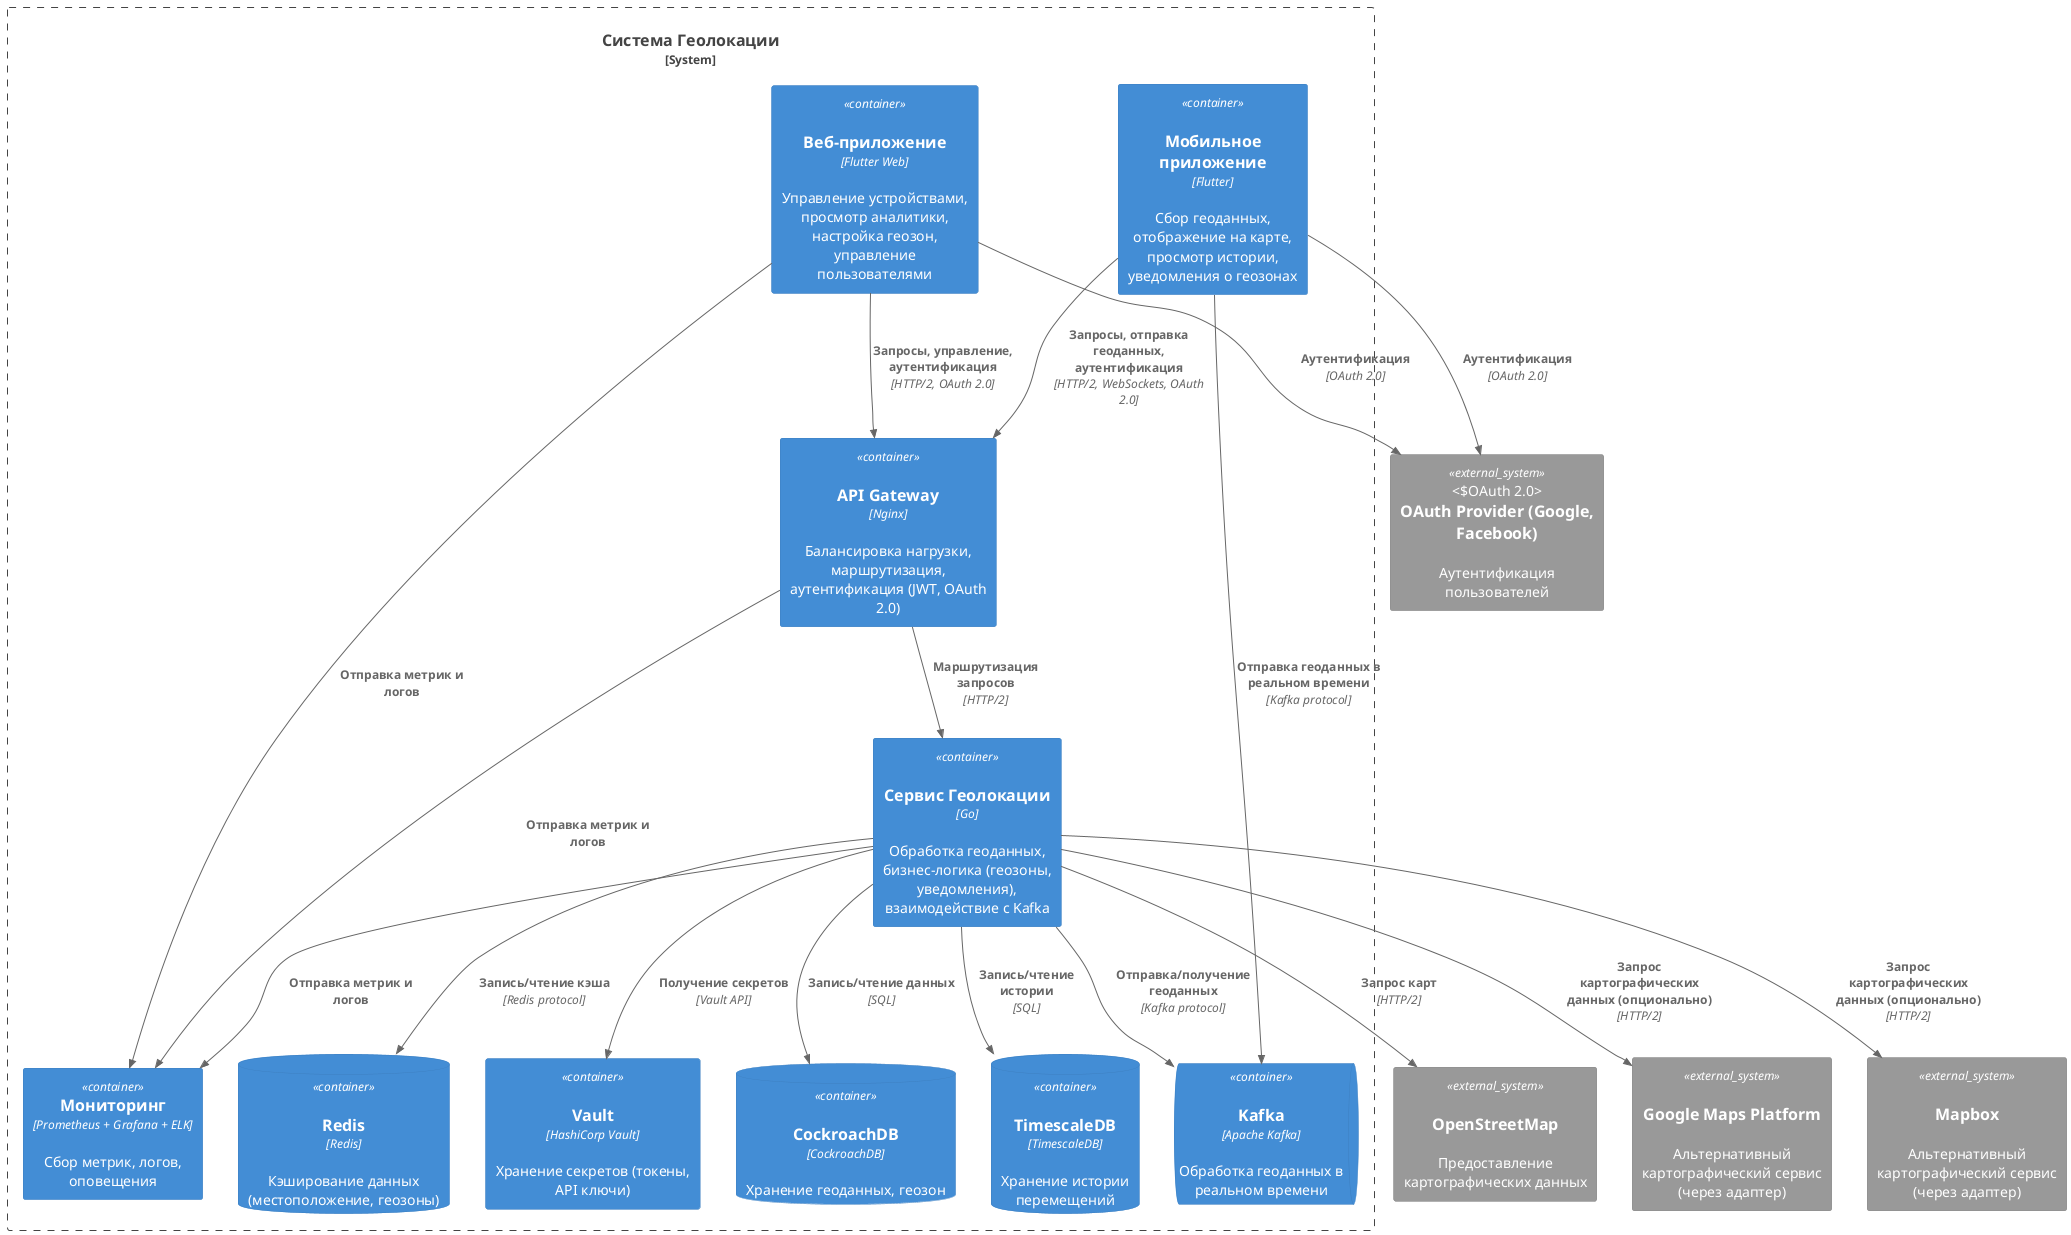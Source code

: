 @startuml
!include <c4/C4_Container>

System_Boundary(c1, "Система Геолокации") {
    Container(mobile_app, "Мобильное приложение", "Flutter", "Сбор геоданных, отображение на карте, просмотр истории, уведомления о геозонах", $sprite="react")
    Container(web_app, "Веб-приложение", "Flutter Web", "Управление устройствами, просмотр аналитики, настройка геозон, управление пользователями", $sprite="react")
    Container(api_gateway, "API Gateway", "Nginx", "Балансировка нагрузки, маршрутизация, аутентификация (JWT, OAuth 2.0)", $sprite="nginx")
    Container(geo_service, "Сервис Геолокации", "Go", "Обработка геоданных, бизнес-логика (геозоны, уведомления), взаимодействие с Kafka", $sprite="go")
    ContainerDb(cockroachdb, "CockroachDB", "CockroachDB", "Хранение геоданных, геозон", $sprite="cockroachdb")
    ContainerDb(timescaledb, "TimescaleDB", "TimescaleDB", "Хранение истории перемещений", $sprite="timescaledb")
    ContainerDb(redis, "Redis", "Redis", "Кэширование данных (местоположение, геозоны)", $sprite="redis")
    ContainerQueue(kafka, "Kafka", "Apache Kafka", "Обработка геоданных в реальном времени", $sprite="kafka")
    Container(vault, "Vault", "HashiCorp Vault", "Хранение секретов (токены, API ключи)", $sprite="vault")
    Container(monitoring, "Мониторинг", "Prometheus + Grafana + ELK", "Сбор метрик, логов, оповещения")

    Rel(mobile_app, api_gateway, "Запросы, отправка геоданных, аутентификация", "HTTP/2, WebSockets, OAuth 2.0")
    Rel(web_app, api_gateway, "Запросы, управление, аутентификация", "HTTP/2, OAuth 2.0")
    Rel(api_gateway, geo_service, "Маршрутизация запросов", "HTTP/2")
    Rel(geo_service, cockroachdb, "Запись/чтение данных", "SQL")
    Rel(geo_service, timescaledb, "Запись/чтение истории", "SQL")
    Rel(geo_service, redis, "Запись/чтение кэша", "Redis protocol")
    Rel(geo_service, kafka, "Отправка/получение геоданных", "Kafka protocol")
    Rel(geo_service, vault, "Получение секретов", "Vault API")
    Rel(mobile_app, kafka, "Отправка геоданных в реальном времени", "Kafka protocol")
    Rel(geo_service, monitoring, "Отправка метрик и логов", "")
    Rel(api_gateway, monitoring, "Отправка метрик и логов", "")
    Rel(web_app, monitoring, "Отправка метрик и логов", "")

}

System_Ext(osm, "OpenStreetMap", "Предоставление картографических данных", "HTTP/2")
Rel(geo_service, osm, "Запрос карт", "HTTP/2")

System_Ext(google_maps, "Google Maps Platform", "Альтернативный картографический сервис (через адаптер)", "HTTP/2")
Rel(geo_service, google_maps, "Запрос картографических данных (опционально)", "HTTP/2")

System_Ext(mapbox, "Mapbox", "Альтернативный картографический сервис (через адаптер)", "HTTP/2")
Rel(geo_service, mapbox, "Запрос картографических данных (опционально)", "HTTP/2")

System_Ext(auth_provider, "OAuth Provider (Google, Facebook)", "Аутентификация пользователей", "OAuth 2.0")
Rel(mobile_app, auth_provider, "Аутентификация", "OAuth 2.0")
Rel(web_app, auth_provider, "Аутентификация", "OAuth 2.0")

@enduml